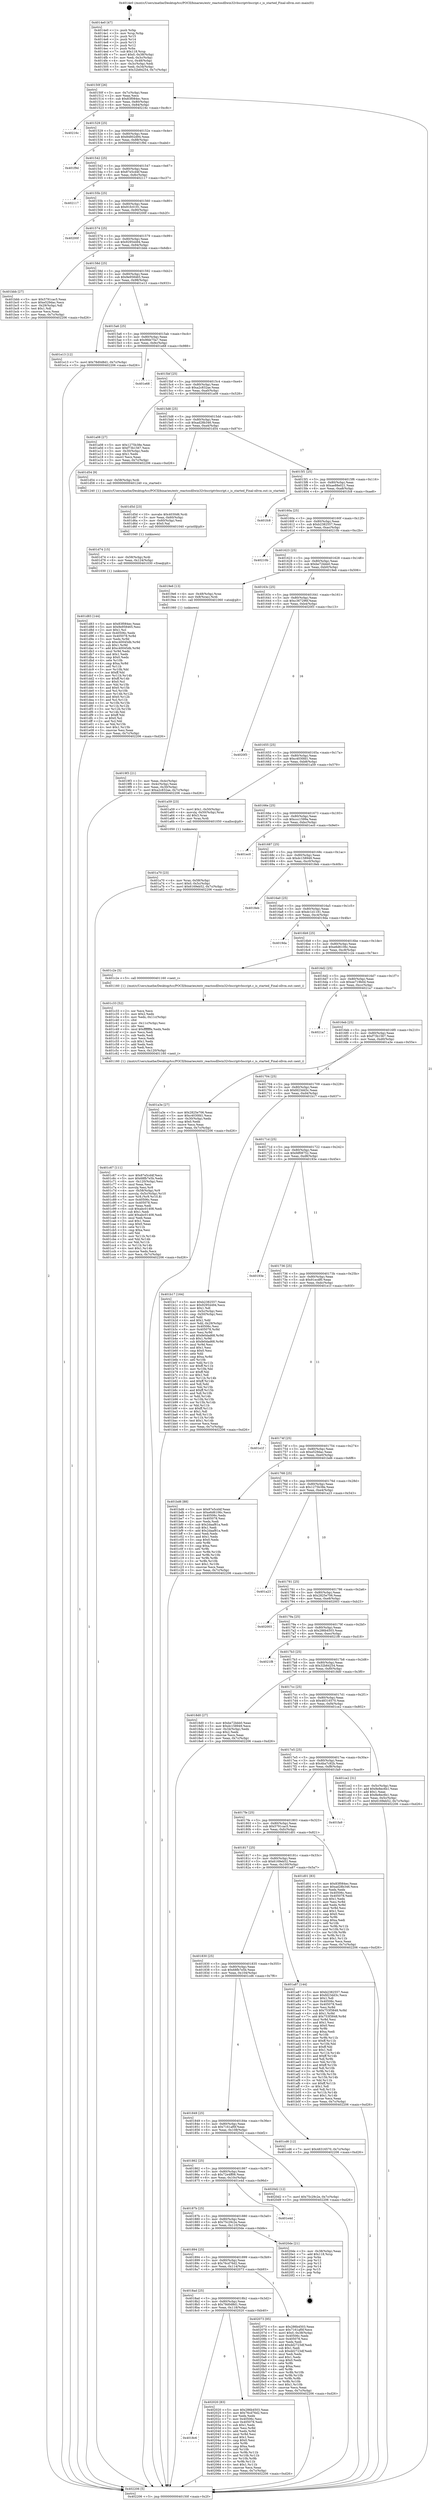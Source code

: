 digraph "0x4014e0" {
  label = "0x4014e0 (/mnt/c/Users/mathe/Desktop/tcc/POCII/binaries/extr_reactosdllwin32vbscriptvbscript.c_is_started_Final-ollvm.out::main(0))"
  labelloc = "t"
  node[shape=record]

  Entry [label="",width=0.3,height=0.3,shape=circle,fillcolor=black,style=filled]
  "0x40150f" [label="{
     0x40150f [26]\l
     | [instrs]\l
     &nbsp;&nbsp;0x40150f \<+3\>: mov -0x7c(%rbp),%eax\l
     &nbsp;&nbsp;0x401512 \<+2\>: mov %eax,%ecx\l
     &nbsp;&nbsp;0x401514 \<+6\>: sub $0x83f084ec,%ecx\l
     &nbsp;&nbsp;0x40151a \<+3\>: mov %eax,-0x80(%rbp)\l
     &nbsp;&nbsp;0x40151d \<+6\>: mov %ecx,-0x84(%rbp)\l
     &nbsp;&nbsp;0x401523 \<+6\>: je 000000000040216c \<main+0xc8c\>\l
  }"]
  "0x40216c" [label="{
     0x40216c\l
  }", style=dashed]
  "0x401529" [label="{
     0x401529 [25]\l
     | [instrs]\l
     &nbsp;&nbsp;0x401529 \<+5\>: jmp 000000000040152e \<main+0x4e\>\l
     &nbsp;&nbsp;0x40152e \<+3\>: mov -0x80(%rbp),%eax\l
     &nbsp;&nbsp;0x401531 \<+5\>: sub $0x84802d94,%eax\l
     &nbsp;&nbsp;0x401536 \<+6\>: mov %eax,-0x88(%rbp)\l
     &nbsp;&nbsp;0x40153c \<+6\>: je 0000000000401f9d \<main+0xabd\>\l
  }"]
  Exit [label="",width=0.3,height=0.3,shape=circle,fillcolor=black,style=filled,peripheries=2]
  "0x401f9d" [label="{
     0x401f9d\l
  }", style=dashed]
  "0x401542" [label="{
     0x401542 [25]\l
     | [instrs]\l
     &nbsp;&nbsp;0x401542 \<+5\>: jmp 0000000000401547 \<main+0x67\>\l
     &nbsp;&nbsp;0x401547 \<+3\>: mov -0x80(%rbp),%eax\l
     &nbsp;&nbsp;0x40154a \<+5\>: sub $0x87e5cd4f,%eax\l
     &nbsp;&nbsp;0x40154f \<+6\>: mov %eax,-0x8c(%rbp)\l
     &nbsp;&nbsp;0x401555 \<+6\>: je 0000000000402117 \<main+0xc37\>\l
  }"]
  "0x4018c6" [label="{
     0x4018c6\l
  }", style=dashed]
  "0x402117" [label="{
     0x402117\l
  }", style=dashed]
  "0x40155b" [label="{
     0x40155b [25]\l
     | [instrs]\l
     &nbsp;&nbsp;0x40155b \<+5\>: jmp 0000000000401560 \<main+0x80\>\l
     &nbsp;&nbsp;0x401560 \<+3\>: mov -0x80(%rbp),%eax\l
     &nbsp;&nbsp;0x401563 \<+5\>: sub $0x91fc0191,%eax\l
     &nbsp;&nbsp;0x401568 \<+6\>: mov %eax,-0x90(%rbp)\l
     &nbsp;&nbsp;0x40156e \<+6\>: je 000000000040200f \<main+0xb2f\>\l
  }"]
  "0x402020" [label="{
     0x402020 [83]\l
     | [instrs]\l
     &nbsp;&nbsp;0x402020 \<+5\>: mov $0x286b4503,%eax\l
     &nbsp;&nbsp;0x402025 \<+5\>: mov $0x76cd76d2,%ecx\l
     &nbsp;&nbsp;0x40202a \<+2\>: xor %edx,%edx\l
     &nbsp;&nbsp;0x40202c \<+7\>: mov 0x40506c,%esi\l
     &nbsp;&nbsp;0x402033 \<+7\>: mov 0x405078,%edi\l
     &nbsp;&nbsp;0x40203a \<+3\>: sub $0x1,%edx\l
     &nbsp;&nbsp;0x40203d \<+3\>: mov %esi,%r8d\l
     &nbsp;&nbsp;0x402040 \<+3\>: add %edx,%r8d\l
     &nbsp;&nbsp;0x402043 \<+4\>: imul %r8d,%esi\l
     &nbsp;&nbsp;0x402047 \<+3\>: and $0x1,%esi\l
     &nbsp;&nbsp;0x40204a \<+3\>: cmp $0x0,%esi\l
     &nbsp;&nbsp;0x40204d \<+4\>: sete %r9b\l
     &nbsp;&nbsp;0x402051 \<+3\>: cmp $0xa,%edi\l
     &nbsp;&nbsp;0x402054 \<+4\>: setl %r10b\l
     &nbsp;&nbsp;0x402058 \<+3\>: mov %r9b,%r11b\l
     &nbsp;&nbsp;0x40205b \<+3\>: and %r10b,%r11b\l
     &nbsp;&nbsp;0x40205e \<+3\>: xor %r10b,%r9b\l
     &nbsp;&nbsp;0x402061 \<+3\>: or %r9b,%r11b\l
     &nbsp;&nbsp;0x402064 \<+4\>: test $0x1,%r11b\l
     &nbsp;&nbsp;0x402068 \<+3\>: cmovne %ecx,%eax\l
     &nbsp;&nbsp;0x40206b \<+3\>: mov %eax,-0x7c(%rbp)\l
     &nbsp;&nbsp;0x40206e \<+5\>: jmp 0000000000402206 \<main+0xd26\>\l
  }"]
  "0x40200f" [label="{
     0x40200f\l
  }", style=dashed]
  "0x401574" [label="{
     0x401574 [25]\l
     | [instrs]\l
     &nbsp;&nbsp;0x401574 \<+5\>: jmp 0000000000401579 \<main+0x99\>\l
     &nbsp;&nbsp;0x401579 \<+3\>: mov -0x80(%rbp),%eax\l
     &nbsp;&nbsp;0x40157c \<+5\>: sub $0x92954494,%eax\l
     &nbsp;&nbsp;0x401581 \<+6\>: mov %eax,-0x94(%rbp)\l
     &nbsp;&nbsp;0x401587 \<+6\>: je 0000000000401bbb \<main+0x6db\>\l
  }"]
  "0x4018ad" [label="{
     0x4018ad [25]\l
     | [instrs]\l
     &nbsp;&nbsp;0x4018ad \<+5\>: jmp 00000000004018b2 \<main+0x3d2\>\l
     &nbsp;&nbsp;0x4018b2 \<+3\>: mov -0x80(%rbp),%eax\l
     &nbsp;&nbsp;0x4018b5 \<+5\>: sub $0x78d0d8d1,%eax\l
     &nbsp;&nbsp;0x4018ba \<+6\>: mov %eax,-0x118(%rbp)\l
     &nbsp;&nbsp;0x4018c0 \<+6\>: je 0000000000402020 \<main+0xb40\>\l
  }"]
  "0x401bbb" [label="{
     0x401bbb [27]\l
     | [instrs]\l
     &nbsp;&nbsp;0x401bbb \<+5\>: mov $0x5791cac5,%eax\l
     &nbsp;&nbsp;0x401bc0 \<+5\>: mov $0xe529dac,%ecx\l
     &nbsp;&nbsp;0x401bc5 \<+3\>: mov -0x29(%rbp),%dl\l
     &nbsp;&nbsp;0x401bc8 \<+3\>: test $0x1,%dl\l
     &nbsp;&nbsp;0x401bcb \<+3\>: cmovne %ecx,%eax\l
     &nbsp;&nbsp;0x401bce \<+3\>: mov %eax,-0x7c(%rbp)\l
     &nbsp;&nbsp;0x401bd1 \<+5\>: jmp 0000000000402206 \<main+0xd26\>\l
  }"]
  "0x40158d" [label="{
     0x40158d [25]\l
     | [instrs]\l
     &nbsp;&nbsp;0x40158d \<+5\>: jmp 0000000000401592 \<main+0xb2\>\l
     &nbsp;&nbsp;0x401592 \<+3\>: mov -0x80(%rbp),%eax\l
     &nbsp;&nbsp;0x401595 \<+5\>: sub $0x9e958465,%eax\l
     &nbsp;&nbsp;0x40159a \<+6\>: mov %eax,-0x98(%rbp)\l
     &nbsp;&nbsp;0x4015a0 \<+6\>: je 0000000000401e13 \<main+0x933\>\l
  }"]
  "0x402073" [label="{
     0x402073 [95]\l
     | [instrs]\l
     &nbsp;&nbsp;0x402073 \<+5\>: mov $0x286b4503,%eax\l
     &nbsp;&nbsp;0x402078 \<+5\>: mov $0x7161af0f,%ecx\l
     &nbsp;&nbsp;0x40207d \<+7\>: movl $0x0,-0x38(%rbp)\l
     &nbsp;&nbsp;0x402084 \<+7\>: mov 0x40506c,%edx\l
     &nbsp;&nbsp;0x40208b \<+7\>: mov 0x405078,%esi\l
     &nbsp;&nbsp;0x402092 \<+2\>: mov %edx,%edi\l
     &nbsp;&nbsp;0x402094 \<+6\>: add $0xdd2723df,%edi\l
     &nbsp;&nbsp;0x40209a \<+3\>: sub $0x1,%edi\l
     &nbsp;&nbsp;0x40209d \<+6\>: sub $0xdd2723df,%edi\l
     &nbsp;&nbsp;0x4020a3 \<+3\>: imul %edi,%edx\l
     &nbsp;&nbsp;0x4020a6 \<+3\>: and $0x1,%edx\l
     &nbsp;&nbsp;0x4020a9 \<+3\>: cmp $0x0,%edx\l
     &nbsp;&nbsp;0x4020ac \<+4\>: sete %r8b\l
     &nbsp;&nbsp;0x4020b0 \<+3\>: cmp $0xa,%esi\l
     &nbsp;&nbsp;0x4020b3 \<+4\>: setl %r9b\l
     &nbsp;&nbsp;0x4020b7 \<+3\>: mov %r8b,%r10b\l
     &nbsp;&nbsp;0x4020ba \<+3\>: and %r9b,%r10b\l
     &nbsp;&nbsp;0x4020bd \<+3\>: xor %r9b,%r8b\l
     &nbsp;&nbsp;0x4020c0 \<+3\>: or %r8b,%r10b\l
     &nbsp;&nbsp;0x4020c3 \<+4\>: test $0x1,%r10b\l
     &nbsp;&nbsp;0x4020c7 \<+3\>: cmovne %ecx,%eax\l
     &nbsp;&nbsp;0x4020ca \<+3\>: mov %eax,-0x7c(%rbp)\l
     &nbsp;&nbsp;0x4020cd \<+5\>: jmp 0000000000402206 \<main+0xd26\>\l
  }"]
  "0x401e13" [label="{
     0x401e13 [12]\l
     | [instrs]\l
     &nbsp;&nbsp;0x401e13 \<+7\>: movl $0x78d0d8d1,-0x7c(%rbp)\l
     &nbsp;&nbsp;0x401e1a \<+5\>: jmp 0000000000402206 \<main+0xd26\>\l
  }"]
  "0x4015a6" [label="{
     0x4015a6 [25]\l
     | [instrs]\l
     &nbsp;&nbsp;0x4015a6 \<+5\>: jmp 00000000004015ab \<main+0xcb\>\l
     &nbsp;&nbsp;0x4015ab \<+3\>: mov -0x80(%rbp),%eax\l
     &nbsp;&nbsp;0x4015ae \<+5\>: sub $0x9fde75a7,%eax\l
     &nbsp;&nbsp;0x4015b3 \<+6\>: mov %eax,-0x9c(%rbp)\l
     &nbsp;&nbsp;0x4015b9 \<+6\>: je 0000000000401e68 \<main+0x988\>\l
  }"]
  "0x401894" [label="{
     0x401894 [25]\l
     | [instrs]\l
     &nbsp;&nbsp;0x401894 \<+5\>: jmp 0000000000401899 \<main+0x3b9\>\l
     &nbsp;&nbsp;0x401899 \<+3\>: mov -0x80(%rbp),%eax\l
     &nbsp;&nbsp;0x40189c \<+5\>: sub $0x76cd76d2,%eax\l
     &nbsp;&nbsp;0x4018a1 \<+6\>: mov %eax,-0x114(%rbp)\l
     &nbsp;&nbsp;0x4018a7 \<+6\>: je 0000000000402073 \<main+0xb93\>\l
  }"]
  "0x401e68" [label="{
     0x401e68\l
  }", style=dashed]
  "0x4015bf" [label="{
     0x4015bf [25]\l
     | [instrs]\l
     &nbsp;&nbsp;0x4015bf \<+5\>: jmp 00000000004015c4 \<main+0xe4\>\l
     &nbsp;&nbsp;0x4015c4 \<+3\>: mov -0x80(%rbp),%eax\l
     &nbsp;&nbsp;0x4015c7 \<+5\>: sub $0xa2c832ae,%eax\l
     &nbsp;&nbsp;0x4015cc \<+6\>: mov %eax,-0xa0(%rbp)\l
     &nbsp;&nbsp;0x4015d2 \<+6\>: je 0000000000401a08 \<main+0x528\>\l
  }"]
  "0x4020de" [label="{
     0x4020de [21]\l
     | [instrs]\l
     &nbsp;&nbsp;0x4020de \<+3\>: mov -0x38(%rbp),%eax\l
     &nbsp;&nbsp;0x4020e1 \<+7\>: add $0x118,%rsp\l
     &nbsp;&nbsp;0x4020e8 \<+1\>: pop %rbx\l
     &nbsp;&nbsp;0x4020e9 \<+2\>: pop %r12\l
     &nbsp;&nbsp;0x4020eb \<+2\>: pop %r13\l
     &nbsp;&nbsp;0x4020ed \<+2\>: pop %r14\l
     &nbsp;&nbsp;0x4020ef \<+2\>: pop %r15\l
     &nbsp;&nbsp;0x4020f1 \<+1\>: pop %rbp\l
     &nbsp;&nbsp;0x4020f2 \<+1\>: ret\l
  }"]
  "0x401a08" [label="{
     0x401a08 [27]\l
     | [instrs]\l
     &nbsp;&nbsp;0x401a08 \<+5\>: mov $0x1275b38e,%eax\l
     &nbsp;&nbsp;0x401a0d \<+5\>: mov $0xf73b1567,%ecx\l
     &nbsp;&nbsp;0x401a12 \<+3\>: mov -0x30(%rbp),%edx\l
     &nbsp;&nbsp;0x401a15 \<+3\>: cmp $0x1,%edx\l
     &nbsp;&nbsp;0x401a18 \<+3\>: cmovl %ecx,%eax\l
     &nbsp;&nbsp;0x401a1b \<+3\>: mov %eax,-0x7c(%rbp)\l
     &nbsp;&nbsp;0x401a1e \<+5\>: jmp 0000000000402206 \<main+0xd26\>\l
  }"]
  "0x4015d8" [label="{
     0x4015d8 [25]\l
     | [instrs]\l
     &nbsp;&nbsp;0x4015d8 \<+5\>: jmp 00000000004015dd \<main+0xfd\>\l
     &nbsp;&nbsp;0x4015dd \<+3\>: mov -0x80(%rbp),%eax\l
     &nbsp;&nbsp;0x4015e0 \<+5\>: sub $0xad28b346,%eax\l
     &nbsp;&nbsp;0x4015e5 \<+6\>: mov %eax,-0xa4(%rbp)\l
     &nbsp;&nbsp;0x4015eb \<+6\>: je 0000000000401d54 \<main+0x874\>\l
  }"]
  "0x40187b" [label="{
     0x40187b [25]\l
     | [instrs]\l
     &nbsp;&nbsp;0x40187b \<+5\>: jmp 0000000000401880 \<main+0x3a0\>\l
     &nbsp;&nbsp;0x401880 \<+3\>: mov -0x80(%rbp),%eax\l
     &nbsp;&nbsp;0x401883 \<+5\>: sub $0x75c29c2e,%eax\l
     &nbsp;&nbsp;0x401888 \<+6\>: mov %eax,-0x110(%rbp)\l
     &nbsp;&nbsp;0x40188e \<+6\>: je 00000000004020de \<main+0xbfe\>\l
  }"]
  "0x401d54" [label="{
     0x401d54 [9]\l
     | [instrs]\l
     &nbsp;&nbsp;0x401d54 \<+4\>: mov -0x58(%rbp),%rdi\l
     &nbsp;&nbsp;0x401d58 \<+5\>: call 0000000000401240 \<is_started\>\l
     | [calls]\l
     &nbsp;&nbsp;0x401240 \{1\} (/mnt/c/Users/mathe/Desktop/tcc/POCII/binaries/extr_reactosdllwin32vbscriptvbscript.c_is_started_Final-ollvm.out::is_started)\l
  }"]
  "0x4015f1" [label="{
     0x4015f1 [25]\l
     | [instrs]\l
     &nbsp;&nbsp;0x4015f1 \<+5\>: jmp 00000000004015f6 \<main+0x116\>\l
     &nbsp;&nbsp;0x4015f6 \<+3\>: mov -0x80(%rbp),%eax\l
     &nbsp;&nbsp;0x4015f9 \<+5\>: sub $0xae88e021,%eax\l
     &nbsp;&nbsp;0x4015fe \<+6\>: mov %eax,-0xa8(%rbp)\l
     &nbsp;&nbsp;0x401604 \<+6\>: je 0000000000401fc8 \<main+0xae8\>\l
  }"]
  "0x401e4d" [label="{
     0x401e4d\l
  }", style=dashed]
  "0x401fc8" [label="{
     0x401fc8\l
  }", style=dashed]
  "0x40160a" [label="{
     0x40160a [25]\l
     | [instrs]\l
     &nbsp;&nbsp;0x40160a \<+5\>: jmp 000000000040160f \<main+0x12f\>\l
     &nbsp;&nbsp;0x40160f \<+3\>: mov -0x80(%rbp),%eax\l
     &nbsp;&nbsp;0x401612 \<+5\>: sub $0xb2382557,%eax\l
     &nbsp;&nbsp;0x401617 \<+6\>: mov %eax,-0xac(%rbp)\l
     &nbsp;&nbsp;0x40161d \<+6\>: je 000000000040210b \<main+0xc2b\>\l
  }"]
  "0x401862" [label="{
     0x401862 [25]\l
     | [instrs]\l
     &nbsp;&nbsp;0x401862 \<+5\>: jmp 0000000000401867 \<main+0x387\>\l
     &nbsp;&nbsp;0x401867 \<+3\>: mov -0x80(%rbp),%eax\l
     &nbsp;&nbsp;0x40186a \<+5\>: sub $0x72e4ff06,%eax\l
     &nbsp;&nbsp;0x40186f \<+6\>: mov %eax,-0x10c(%rbp)\l
     &nbsp;&nbsp;0x401875 \<+6\>: je 0000000000401e4d \<main+0x96d\>\l
  }"]
  "0x40210b" [label="{
     0x40210b\l
  }", style=dashed]
  "0x401623" [label="{
     0x401623 [25]\l
     | [instrs]\l
     &nbsp;&nbsp;0x401623 \<+5\>: jmp 0000000000401628 \<main+0x148\>\l
     &nbsp;&nbsp;0x401628 \<+3\>: mov -0x80(%rbp),%eax\l
     &nbsp;&nbsp;0x40162b \<+5\>: sub $0xbe72bbb0,%eax\l
     &nbsp;&nbsp;0x401630 \<+6\>: mov %eax,-0xb0(%rbp)\l
     &nbsp;&nbsp;0x401636 \<+6\>: je 00000000004019e6 \<main+0x506\>\l
  }"]
  "0x4020d2" [label="{
     0x4020d2 [12]\l
     | [instrs]\l
     &nbsp;&nbsp;0x4020d2 \<+7\>: movl $0x75c29c2e,-0x7c(%rbp)\l
     &nbsp;&nbsp;0x4020d9 \<+5\>: jmp 0000000000402206 \<main+0xd26\>\l
  }"]
  "0x4019e6" [label="{
     0x4019e6 [13]\l
     | [instrs]\l
     &nbsp;&nbsp;0x4019e6 \<+4\>: mov -0x48(%rbp),%rax\l
     &nbsp;&nbsp;0x4019ea \<+4\>: mov 0x8(%rax),%rdi\l
     &nbsp;&nbsp;0x4019ee \<+5\>: call 0000000000401060 \<atoi@plt\>\l
     | [calls]\l
     &nbsp;&nbsp;0x401060 \{1\} (unknown)\l
  }"]
  "0x40163c" [label="{
     0x40163c [25]\l
     | [instrs]\l
     &nbsp;&nbsp;0x40163c \<+5\>: jmp 0000000000401641 \<main+0x161\>\l
     &nbsp;&nbsp;0x401641 \<+3\>: mov -0x80(%rbp),%eax\l
     &nbsp;&nbsp;0x401644 \<+5\>: sub $0xc367296f,%eax\l
     &nbsp;&nbsp;0x401649 \<+6\>: mov %eax,-0xb4(%rbp)\l
     &nbsp;&nbsp;0x40164f \<+6\>: je 00000000004020f3 \<main+0xc13\>\l
  }"]
  "0x401d83" [label="{
     0x401d83 [144]\l
     | [instrs]\l
     &nbsp;&nbsp;0x401d83 \<+5\>: mov $0x83f084ec,%eax\l
     &nbsp;&nbsp;0x401d88 \<+5\>: mov $0x9e958465,%esi\l
     &nbsp;&nbsp;0x401d8d \<+2\>: mov $0x1,%cl\l
     &nbsp;&nbsp;0x401d8f \<+7\>: mov 0x40506c,%edx\l
     &nbsp;&nbsp;0x401d96 \<+8\>: mov 0x405078,%r8d\l
     &nbsp;&nbsp;0x401d9e \<+3\>: mov %edx,%r9d\l
     &nbsp;&nbsp;0x401da1 \<+7\>: sub $0xc40045db,%r9d\l
     &nbsp;&nbsp;0x401da8 \<+4\>: sub $0x1,%r9d\l
     &nbsp;&nbsp;0x401dac \<+7\>: add $0xc40045db,%r9d\l
     &nbsp;&nbsp;0x401db3 \<+4\>: imul %r9d,%edx\l
     &nbsp;&nbsp;0x401db7 \<+3\>: and $0x1,%edx\l
     &nbsp;&nbsp;0x401dba \<+3\>: cmp $0x0,%edx\l
     &nbsp;&nbsp;0x401dbd \<+4\>: sete %r10b\l
     &nbsp;&nbsp;0x401dc1 \<+4\>: cmp $0xa,%r8d\l
     &nbsp;&nbsp;0x401dc5 \<+4\>: setl %r11b\l
     &nbsp;&nbsp;0x401dc9 \<+3\>: mov %r10b,%bl\l
     &nbsp;&nbsp;0x401dcc \<+3\>: xor $0xff,%bl\l
     &nbsp;&nbsp;0x401dcf \<+3\>: mov %r11b,%r14b\l
     &nbsp;&nbsp;0x401dd2 \<+4\>: xor $0xff,%r14b\l
     &nbsp;&nbsp;0x401dd6 \<+3\>: xor $0x0,%cl\l
     &nbsp;&nbsp;0x401dd9 \<+3\>: mov %bl,%r15b\l
     &nbsp;&nbsp;0x401ddc \<+4\>: and $0x0,%r15b\l
     &nbsp;&nbsp;0x401de0 \<+3\>: and %cl,%r10b\l
     &nbsp;&nbsp;0x401de3 \<+3\>: mov %r14b,%r12b\l
     &nbsp;&nbsp;0x401de6 \<+4\>: and $0x0,%r12b\l
     &nbsp;&nbsp;0x401dea \<+3\>: and %cl,%r11b\l
     &nbsp;&nbsp;0x401ded \<+3\>: or %r10b,%r15b\l
     &nbsp;&nbsp;0x401df0 \<+3\>: or %r11b,%r12b\l
     &nbsp;&nbsp;0x401df3 \<+3\>: xor %r12b,%r15b\l
     &nbsp;&nbsp;0x401df6 \<+3\>: or %r14b,%bl\l
     &nbsp;&nbsp;0x401df9 \<+3\>: xor $0xff,%bl\l
     &nbsp;&nbsp;0x401dfc \<+3\>: or $0x0,%cl\l
     &nbsp;&nbsp;0x401dff \<+2\>: and %cl,%bl\l
     &nbsp;&nbsp;0x401e01 \<+3\>: or %bl,%r15b\l
     &nbsp;&nbsp;0x401e04 \<+4\>: test $0x1,%r15b\l
     &nbsp;&nbsp;0x401e08 \<+3\>: cmovne %esi,%eax\l
     &nbsp;&nbsp;0x401e0b \<+3\>: mov %eax,-0x7c(%rbp)\l
     &nbsp;&nbsp;0x401e0e \<+5\>: jmp 0000000000402206 \<main+0xd26\>\l
  }"]
  "0x4020f3" [label="{
     0x4020f3\l
  }", style=dashed]
  "0x401655" [label="{
     0x401655 [25]\l
     | [instrs]\l
     &nbsp;&nbsp;0x401655 \<+5\>: jmp 000000000040165a \<main+0x17a\>\l
     &nbsp;&nbsp;0x40165a \<+3\>: mov -0x80(%rbp),%eax\l
     &nbsp;&nbsp;0x40165d \<+5\>: sub $0xc4030fd1,%eax\l
     &nbsp;&nbsp;0x401662 \<+6\>: mov %eax,-0xb8(%rbp)\l
     &nbsp;&nbsp;0x401668 \<+6\>: je 0000000000401a59 \<main+0x579\>\l
  }"]
  "0x401d74" [label="{
     0x401d74 [15]\l
     | [instrs]\l
     &nbsp;&nbsp;0x401d74 \<+4\>: mov -0x58(%rbp),%rdi\l
     &nbsp;&nbsp;0x401d78 \<+6\>: mov %eax,-0x124(%rbp)\l
     &nbsp;&nbsp;0x401d7e \<+5\>: call 0000000000401030 \<free@plt\>\l
     | [calls]\l
     &nbsp;&nbsp;0x401030 \{1\} (unknown)\l
  }"]
  "0x401a59" [label="{
     0x401a59 [23]\l
     | [instrs]\l
     &nbsp;&nbsp;0x401a59 \<+7\>: movl $0x1,-0x50(%rbp)\l
     &nbsp;&nbsp;0x401a60 \<+4\>: movslq -0x50(%rbp),%rax\l
     &nbsp;&nbsp;0x401a64 \<+4\>: shl $0x3,%rax\l
     &nbsp;&nbsp;0x401a68 \<+3\>: mov %rax,%rdi\l
     &nbsp;&nbsp;0x401a6b \<+5\>: call 0000000000401050 \<malloc@plt\>\l
     | [calls]\l
     &nbsp;&nbsp;0x401050 \{1\} (unknown)\l
  }"]
  "0x40166e" [label="{
     0x40166e [25]\l
     | [instrs]\l
     &nbsp;&nbsp;0x40166e \<+5\>: jmp 0000000000401673 \<main+0x193\>\l
     &nbsp;&nbsp;0x401673 \<+3\>: mov -0x80(%rbp),%eax\l
     &nbsp;&nbsp;0x401676 \<+5\>: sub $0xccc1599a,%eax\l
     &nbsp;&nbsp;0x40167b \<+6\>: mov %eax,-0xbc(%rbp)\l
     &nbsp;&nbsp;0x401681 \<+6\>: je 0000000000401ec0 \<main+0x9e0\>\l
  }"]
  "0x401d5d" [label="{
     0x401d5d [23]\l
     | [instrs]\l
     &nbsp;&nbsp;0x401d5d \<+10\>: movabs $0x4030d6,%rdi\l
     &nbsp;&nbsp;0x401d67 \<+3\>: mov %eax,-0x60(%rbp)\l
     &nbsp;&nbsp;0x401d6a \<+3\>: mov -0x60(%rbp),%esi\l
     &nbsp;&nbsp;0x401d6d \<+2\>: mov $0x0,%al\l
     &nbsp;&nbsp;0x401d6f \<+5\>: call 0000000000401040 \<printf@plt\>\l
     | [calls]\l
     &nbsp;&nbsp;0x401040 \{1\} (unknown)\l
  }"]
  "0x401ec0" [label="{
     0x401ec0\l
  }", style=dashed]
  "0x401687" [label="{
     0x401687 [25]\l
     | [instrs]\l
     &nbsp;&nbsp;0x401687 \<+5\>: jmp 000000000040168c \<main+0x1ac\>\l
     &nbsp;&nbsp;0x40168c \<+3\>: mov -0x80(%rbp),%eax\l
     &nbsp;&nbsp;0x40168f \<+5\>: sub $0xdc158949,%eax\l
     &nbsp;&nbsp;0x401694 \<+6\>: mov %eax,-0xc0(%rbp)\l
     &nbsp;&nbsp;0x40169a \<+6\>: je 00000000004018eb \<main+0x40b\>\l
  }"]
  "0x401849" [label="{
     0x401849 [25]\l
     | [instrs]\l
     &nbsp;&nbsp;0x401849 \<+5\>: jmp 000000000040184e \<main+0x36e\>\l
     &nbsp;&nbsp;0x40184e \<+3\>: mov -0x80(%rbp),%eax\l
     &nbsp;&nbsp;0x401851 \<+5\>: sub $0x7161af0f,%eax\l
     &nbsp;&nbsp;0x401856 \<+6\>: mov %eax,-0x108(%rbp)\l
     &nbsp;&nbsp;0x40185c \<+6\>: je 00000000004020d2 \<main+0xbf2\>\l
  }"]
  "0x4018eb" [label="{
     0x4018eb\l
  }", style=dashed]
  "0x4016a0" [label="{
     0x4016a0 [25]\l
     | [instrs]\l
     &nbsp;&nbsp;0x4016a0 \<+5\>: jmp 00000000004016a5 \<main+0x1c5\>\l
     &nbsp;&nbsp;0x4016a5 \<+3\>: mov -0x80(%rbp),%eax\l
     &nbsp;&nbsp;0x4016a8 \<+5\>: sub $0xdc1d1181,%eax\l
     &nbsp;&nbsp;0x4016ad \<+6\>: mov %eax,-0xc4(%rbp)\l
     &nbsp;&nbsp;0x4016b3 \<+6\>: je 00000000004019da \<main+0x4fa\>\l
  }"]
  "0x401cd6" [label="{
     0x401cd6 [12]\l
     | [instrs]\l
     &nbsp;&nbsp;0x401cd6 \<+7\>: movl $0x48316570,-0x7c(%rbp)\l
     &nbsp;&nbsp;0x401cdd \<+5\>: jmp 0000000000402206 \<main+0xd26\>\l
  }"]
  "0x4019da" [label="{
     0x4019da\l
  }", style=dashed]
  "0x4016b9" [label="{
     0x4016b9 [25]\l
     | [instrs]\l
     &nbsp;&nbsp;0x4016b9 \<+5\>: jmp 00000000004016be \<main+0x1de\>\l
     &nbsp;&nbsp;0x4016be \<+3\>: mov -0x80(%rbp),%eax\l
     &nbsp;&nbsp;0x4016c1 \<+5\>: sub $0xe6d6106c,%eax\l
     &nbsp;&nbsp;0x4016c6 \<+6\>: mov %eax,-0xc8(%rbp)\l
     &nbsp;&nbsp;0x4016cc \<+6\>: je 0000000000401c2e \<main+0x74e\>\l
  }"]
  "0x401c67" [label="{
     0x401c67 [111]\l
     | [instrs]\l
     &nbsp;&nbsp;0x401c67 \<+5\>: mov $0x87e5cd4f,%ecx\l
     &nbsp;&nbsp;0x401c6c \<+5\>: mov $0x68fb7e5b,%edx\l
     &nbsp;&nbsp;0x401c71 \<+6\>: mov -0x120(%rbp),%esi\l
     &nbsp;&nbsp;0x401c77 \<+3\>: imul %eax,%esi\l
     &nbsp;&nbsp;0x401c7a \<+3\>: movslq %esi,%r8\l
     &nbsp;&nbsp;0x401c7d \<+4\>: mov -0x58(%rbp),%r9\l
     &nbsp;&nbsp;0x401c81 \<+4\>: movslq -0x5c(%rbp),%r10\l
     &nbsp;&nbsp;0x401c85 \<+4\>: mov %r8,(%r9,%r10,8)\l
     &nbsp;&nbsp;0x401c89 \<+7\>: mov 0x40506c,%eax\l
     &nbsp;&nbsp;0x401c90 \<+7\>: mov 0x405078,%esi\l
     &nbsp;&nbsp;0x401c97 \<+2\>: mov %eax,%edi\l
     &nbsp;&nbsp;0x401c99 \<+6\>: sub $0xabc01408,%edi\l
     &nbsp;&nbsp;0x401c9f \<+3\>: sub $0x1,%edi\l
     &nbsp;&nbsp;0x401ca2 \<+6\>: add $0xabc01408,%edi\l
     &nbsp;&nbsp;0x401ca8 \<+3\>: imul %edi,%eax\l
     &nbsp;&nbsp;0x401cab \<+3\>: and $0x1,%eax\l
     &nbsp;&nbsp;0x401cae \<+3\>: cmp $0x0,%eax\l
     &nbsp;&nbsp;0x401cb1 \<+4\>: sete %r11b\l
     &nbsp;&nbsp;0x401cb5 \<+3\>: cmp $0xa,%esi\l
     &nbsp;&nbsp;0x401cb8 \<+3\>: setl %bl\l
     &nbsp;&nbsp;0x401cbb \<+3\>: mov %r11b,%r14b\l
     &nbsp;&nbsp;0x401cbe \<+3\>: and %bl,%r14b\l
     &nbsp;&nbsp;0x401cc1 \<+3\>: xor %bl,%r11b\l
     &nbsp;&nbsp;0x401cc4 \<+3\>: or %r11b,%r14b\l
     &nbsp;&nbsp;0x401cc7 \<+4\>: test $0x1,%r14b\l
     &nbsp;&nbsp;0x401ccb \<+3\>: cmovne %edx,%ecx\l
     &nbsp;&nbsp;0x401cce \<+3\>: mov %ecx,-0x7c(%rbp)\l
     &nbsp;&nbsp;0x401cd1 \<+5\>: jmp 0000000000402206 \<main+0xd26\>\l
  }"]
  "0x401c2e" [label="{
     0x401c2e [5]\l
     | [instrs]\l
     &nbsp;&nbsp;0x401c2e \<+5\>: call 0000000000401160 \<next_i\>\l
     | [calls]\l
     &nbsp;&nbsp;0x401160 \{1\} (/mnt/c/Users/mathe/Desktop/tcc/POCII/binaries/extr_reactosdllwin32vbscriptvbscript.c_is_started_Final-ollvm.out::next_i)\l
  }"]
  "0x4016d2" [label="{
     0x4016d2 [25]\l
     | [instrs]\l
     &nbsp;&nbsp;0x4016d2 \<+5\>: jmp 00000000004016d7 \<main+0x1f7\>\l
     &nbsp;&nbsp;0x4016d7 \<+3\>: mov -0x80(%rbp),%eax\l
     &nbsp;&nbsp;0x4016da \<+5\>: sub $0xee719b0d,%eax\l
     &nbsp;&nbsp;0x4016df \<+6\>: mov %eax,-0xcc(%rbp)\l
     &nbsp;&nbsp;0x4016e5 \<+6\>: je 00000000004021a7 \<main+0xcc7\>\l
  }"]
  "0x401c33" [label="{
     0x401c33 [52]\l
     | [instrs]\l
     &nbsp;&nbsp;0x401c33 \<+2\>: xor %ecx,%ecx\l
     &nbsp;&nbsp;0x401c35 \<+5\>: mov $0x2,%edx\l
     &nbsp;&nbsp;0x401c3a \<+6\>: mov %edx,-0x11c(%rbp)\l
     &nbsp;&nbsp;0x401c40 \<+1\>: cltd\l
     &nbsp;&nbsp;0x401c41 \<+6\>: mov -0x11c(%rbp),%esi\l
     &nbsp;&nbsp;0x401c47 \<+2\>: idiv %esi\l
     &nbsp;&nbsp;0x401c49 \<+6\>: imul $0xfffffffe,%edx,%edx\l
     &nbsp;&nbsp;0x401c4f \<+2\>: mov %ecx,%edi\l
     &nbsp;&nbsp;0x401c51 \<+2\>: sub %edx,%edi\l
     &nbsp;&nbsp;0x401c53 \<+2\>: mov %ecx,%edx\l
     &nbsp;&nbsp;0x401c55 \<+3\>: sub $0x1,%edx\l
     &nbsp;&nbsp;0x401c58 \<+2\>: add %edx,%edi\l
     &nbsp;&nbsp;0x401c5a \<+2\>: sub %edi,%ecx\l
     &nbsp;&nbsp;0x401c5c \<+6\>: mov %ecx,-0x120(%rbp)\l
     &nbsp;&nbsp;0x401c62 \<+5\>: call 0000000000401160 \<next_i\>\l
     | [calls]\l
     &nbsp;&nbsp;0x401160 \{1\} (/mnt/c/Users/mathe/Desktop/tcc/POCII/binaries/extr_reactosdllwin32vbscriptvbscript.c_is_started_Final-ollvm.out::next_i)\l
  }"]
  "0x4021a7" [label="{
     0x4021a7\l
  }", style=dashed]
  "0x4016eb" [label="{
     0x4016eb [25]\l
     | [instrs]\l
     &nbsp;&nbsp;0x4016eb \<+5\>: jmp 00000000004016f0 \<main+0x210\>\l
     &nbsp;&nbsp;0x4016f0 \<+3\>: mov -0x80(%rbp),%eax\l
     &nbsp;&nbsp;0x4016f3 \<+5\>: sub $0xf73b1567,%eax\l
     &nbsp;&nbsp;0x4016f8 \<+6\>: mov %eax,-0xd0(%rbp)\l
     &nbsp;&nbsp;0x4016fe \<+6\>: je 0000000000401a3e \<main+0x55e\>\l
  }"]
  "0x401830" [label="{
     0x401830 [25]\l
     | [instrs]\l
     &nbsp;&nbsp;0x401830 \<+5\>: jmp 0000000000401835 \<main+0x355\>\l
     &nbsp;&nbsp;0x401835 \<+3\>: mov -0x80(%rbp),%eax\l
     &nbsp;&nbsp;0x401838 \<+5\>: sub $0x68fb7e5b,%eax\l
     &nbsp;&nbsp;0x40183d \<+6\>: mov %eax,-0x104(%rbp)\l
     &nbsp;&nbsp;0x401843 \<+6\>: je 0000000000401cd6 \<main+0x7f6\>\l
  }"]
  "0x401a3e" [label="{
     0x401a3e [27]\l
     | [instrs]\l
     &nbsp;&nbsp;0x401a3e \<+5\>: mov $0x2825e706,%eax\l
     &nbsp;&nbsp;0x401a43 \<+5\>: mov $0xc4030fd1,%ecx\l
     &nbsp;&nbsp;0x401a48 \<+3\>: mov -0x30(%rbp),%edx\l
     &nbsp;&nbsp;0x401a4b \<+3\>: cmp $0x0,%edx\l
     &nbsp;&nbsp;0x401a4e \<+3\>: cmove %ecx,%eax\l
     &nbsp;&nbsp;0x401a51 \<+3\>: mov %eax,-0x7c(%rbp)\l
     &nbsp;&nbsp;0x401a54 \<+5\>: jmp 0000000000402206 \<main+0xd26\>\l
  }"]
  "0x401704" [label="{
     0x401704 [25]\l
     | [instrs]\l
     &nbsp;&nbsp;0x401704 \<+5\>: jmp 0000000000401709 \<main+0x229\>\l
     &nbsp;&nbsp;0x401709 \<+3\>: mov -0x80(%rbp),%eax\l
     &nbsp;&nbsp;0x40170c \<+5\>: sub $0xfd23dd3c,%eax\l
     &nbsp;&nbsp;0x401711 \<+6\>: mov %eax,-0xd4(%rbp)\l
     &nbsp;&nbsp;0x401717 \<+6\>: je 0000000000401b17 \<main+0x637\>\l
  }"]
  "0x401a87" [label="{
     0x401a87 [144]\l
     | [instrs]\l
     &nbsp;&nbsp;0x401a87 \<+5\>: mov $0xb2382557,%eax\l
     &nbsp;&nbsp;0x401a8c \<+5\>: mov $0xfd23dd3c,%ecx\l
     &nbsp;&nbsp;0x401a91 \<+2\>: mov $0x1,%dl\l
     &nbsp;&nbsp;0x401a93 \<+7\>: mov 0x40506c,%esi\l
     &nbsp;&nbsp;0x401a9a \<+7\>: mov 0x405078,%edi\l
     &nbsp;&nbsp;0x401aa1 \<+3\>: mov %esi,%r8d\l
     &nbsp;&nbsp;0x401aa4 \<+7\>: sub $0x753f3848,%r8d\l
     &nbsp;&nbsp;0x401aab \<+4\>: sub $0x1,%r8d\l
     &nbsp;&nbsp;0x401aaf \<+7\>: add $0x753f3848,%r8d\l
     &nbsp;&nbsp;0x401ab6 \<+4\>: imul %r8d,%esi\l
     &nbsp;&nbsp;0x401aba \<+3\>: and $0x1,%esi\l
     &nbsp;&nbsp;0x401abd \<+3\>: cmp $0x0,%esi\l
     &nbsp;&nbsp;0x401ac0 \<+4\>: sete %r9b\l
     &nbsp;&nbsp;0x401ac4 \<+3\>: cmp $0xa,%edi\l
     &nbsp;&nbsp;0x401ac7 \<+4\>: setl %r10b\l
     &nbsp;&nbsp;0x401acb \<+3\>: mov %r9b,%r11b\l
     &nbsp;&nbsp;0x401ace \<+4\>: xor $0xff,%r11b\l
     &nbsp;&nbsp;0x401ad2 \<+3\>: mov %r10b,%bl\l
     &nbsp;&nbsp;0x401ad5 \<+3\>: xor $0xff,%bl\l
     &nbsp;&nbsp;0x401ad8 \<+3\>: xor $0x1,%dl\l
     &nbsp;&nbsp;0x401adb \<+3\>: mov %r11b,%r14b\l
     &nbsp;&nbsp;0x401ade \<+4\>: and $0xff,%r14b\l
     &nbsp;&nbsp;0x401ae2 \<+3\>: and %dl,%r9b\l
     &nbsp;&nbsp;0x401ae5 \<+3\>: mov %bl,%r15b\l
     &nbsp;&nbsp;0x401ae8 \<+4\>: and $0xff,%r15b\l
     &nbsp;&nbsp;0x401aec \<+3\>: and %dl,%r10b\l
     &nbsp;&nbsp;0x401aef \<+3\>: or %r9b,%r14b\l
     &nbsp;&nbsp;0x401af2 \<+3\>: or %r10b,%r15b\l
     &nbsp;&nbsp;0x401af5 \<+3\>: xor %r15b,%r14b\l
     &nbsp;&nbsp;0x401af8 \<+3\>: or %bl,%r11b\l
     &nbsp;&nbsp;0x401afb \<+4\>: xor $0xff,%r11b\l
     &nbsp;&nbsp;0x401aff \<+3\>: or $0x1,%dl\l
     &nbsp;&nbsp;0x401b02 \<+3\>: and %dl,%r11b\l
     &nbsp;&nbsp;0x401b05 \<+3\>: or %r11b,%r14b\l
     &nbsp;&nbsp;0x401b08 \<+4\>: test $0x1,%r14b\l
     &nbsp;&nbsp;0x401b0c \<+3\>: cmovne %ecx,%eax\l
     &nbsp;&nbsp;0x401b0f \<+3\>: mov %eax,-0x7c(%rbp)\l
     &nbsp;&nbsp;0x401b12 \<+5\>: jmp 0000000000402206 \<main+0xd26\>\l
  }"]
  "0x401b17" [label="{
     0x401b17 [164]\l
     | [instrs]\l
     &nbsp;&nbsp;0x401b17 \<+5\>: mov $0xb2382557,%eax\l
     &nbsp;&nbsp;0x401b1c \<+5\>: mov $0x92954494,%ecx\l
     &nbsp;&nbsp;0x401b21 \<+2\>: mov $0x1,%dl\l
     &nbsp;&nbsp;0x401b23 \<+3\>: mov -0x5c(%rbp),%esi\l
     &nbsp;&nbsp;0x401b26 \<+3\>: cmp -0x50(%rbp),%esi\l
     &nbsp;&nbsp;0x401b29 \<+4\>: setl %dil\l
     &nbsp;&nbsp;0x401b2d \<+4\>: and $0x1,%dil\l
     &nbsp;&nbsp;0x401b31 \<+4\>: mov %dil,-0x29(%rbp)\l
     &nbsp;&nbsp;0x401b35 \<+7\>: mov 0x40506c,%esi\l
     &nbsp;&nbsp;0x401b3c \<+8\>: mov 0x405078,%r8d\l
     &nbsp;&nbsp;0x401b44 \<+3\>: mov %esi,%r9d\l
     &nbsp;&nbsp;0x401b47 \<+7\>: add $0xfe0dad68,%r9d\l
     &nbsp;&nbsp;0x401b4e \<+4\>: sub $0x1,%r9d\l
     &nbsp;&nbsp;0x401b52 \<+7\>: sub $0xfe0dad68,%r9d\l
     &nbsp;&nbsp;0x401b59 \<+4\>: imul %r9d,%esi\l
     &nbsp;&nbsp;0x401b5d \<+3\>: and $0x1,%esi\l
     &nbsp;&nbsp;0x401b60 \<+3\>: cmp $0x0,%esi\l
     &nbsp;&nbsp;0x401b63 \<+4\>: sete %dil\l
     &nbsp;&nbsp;0x401b67 \<+4\>: cmp $0xa,%r8d\l
     &nbsp;&nbsp;0x401b6b \<+4\>: setl %r10b\l
     &nbsp;&nbsp;0x401b6f \<+3\>: mov %dil,%r11b\l
     &nbsp;&nbsp;0x401b72 \<+4\>: xor $0xff,%r11b\l
     &nbsp;&nbsp;0x401b76 \<+3\>: mov %r10b,%bl\l
     &nbsp;&nbsp;0x401b79 \<+3\>: xor $0xff,%bl\l
     &nbsp;&nbsp;0x401b7c \<+3\>: xor $0x1,%dl\l
     &nbsp;&nbsp;0x401b7f \<+3\>: mov %r11b,%r14b\l
     &nbsp;&nbsp;0x401b82 \<+4\>: and $0xff,%r14b\l
     &nbsp;&nbsp;0x401b86 \<+3\>: and %dl,%dil\l
     &nbsp;&nbsp;0x401b89 \<+3\>: mov %bl,%r15b\l
     &nbsp;&nbsp;0x401b8c \<+4\>: and $0xff,%r15b\l
     &nbsp;&nbsp;0x401b90 \<+3\>: and %dl,%r10b\l
     &nbsp;&nbsp;0x401b93 \<+3\>: or %dil,%r14b\l
     &nbsp;&nbsp;0x401b96 \<+3\>: or %r10b,%r15b\l
     &nbsp;&nbsp;0x401b99 \<+3\>: xor %r15b,%r14b\l
     &nbsp;&nbsp;0x401b9c \<+3\>: or %bl,%r11b\l
     &nbsp;&nbsp;0x401b9f \<+4\>: xor $0xff,%r11b\l
     &nbsp;&nbsp;0x401ba3 \<+3\>: or $0x1,%dl\l
     &nbsp;&nbsp;0x401ba6 \<+3\>: and %dl,%r11b\l
     &nbsp;&nbsp;0x401ba9 \<+3\>: or %r11b,%r14b\l
     &nbsp;&nbsp;0x401bac \<+4\>: test $0x1,%r14b\l
     &nbsp;&nbsp;0x401bb0 \<+3\>: cmovne %ecx,%eax\l
     &nbsp;&nbsp;0x401bb3 \<+3\>: mov %eax,-0x7c(%rbp)\l
     &nbsp;&nbsp;0x401bb6 \<+5\>: jmp 0000000000402206 \<main+0xd26\>\l
  }"]
  "0x40171d" [label="{
     0x40171d [25]\l
     | [instrs]\l
     &nbsp;&nbsp;0x40171d \<+5\>: jmp 0000000000401722 \<main+0x242\>\l
     &nbsp;&nbsp;0x401722 \<+3\>: mov -0x80(%rbp),%eax\l
     &nbsp;&nbsp;0x401725 \<+5\>: sub $0xfdf08752,%eax\l
     &nbsp;&nbsp;0x40172a \<+6\>: mov %eax,-0xd8(%rbp)\l
     &nbsp;&nbsp;0x401730 \<+6\>: je 000000000040193e \<main+0x45e\>\l
  }"]
  "0x401817" [label="{
     0x401817 [25]\l
     | [instrs]\l
     &nbsp;&nbsp;0x401817 \<+5\>: jmp 000000000040181c \<main+0x33c\>\l
     &nbsp;&nbsp;0x40181c \<+3\>: mov -0x80(%rbp),%eax\l
     &nbsp;&nbsp;0x40181f \<+5\>: sub $0x6169eb52,%eax\l
     &nbsp;&nbsp;0x401824 \<+6\>: mov %eax,-0x100(%rbp)\l
     &nbsp;&nbsp;0x40182a \<+6\>: je 0000000000401a87 \<main+0x5a7\>\l
  }"]
  "0x40193e" [label="{
     0x40193e\l
  }", style=dashed]
  "0x401736" [label="{
     0x401736 [25]\l
     | [instrs]\l
     &nbsp;&nbsp;0x401736 \<+5\>: jmp 000000000040173b \<main+0x25b\>\l
     &nbsp;&nbsp;0x40173b \<+3\>: mov -0x80(%rbp),%eax\l
     &nbsp;&nbsp;0x40173e \<+5\>: sub $0x91ecdf0,%eax\l
     &nbsp;&nbsp;0x401743 \<+6\>: mov %eax,-0xdc(%rbp)\l
     &nbsp;&nbsp;0x401749 \<+6\>: je 0000000000401e1f \<main+0x93f\>\l
  }"]
  "0x401d01" [label="{
     0x401d01 [83]\l
     | [instrs]\l
     &nbsp;&nbsp;0x401d01 \<+5\>: mov $0x83f084ec,%eax\l
     &nbsp;&nbsp;0x401d06 \<+5\>: mov $0xad28b346,%ecx\l
     &nbsp;&nbsp;0x401d0b \<+2\>: xor %edx,%edx\l
     &nbsp;&nbsp;0x401d0d \<+7\>: mov 0x40506c,%esi\l
     &nbsp;&nbsp;0x401d14 \<+7\>: mov 0x405078,%edi\l
     &nbsp;&nbsp;0x401d1b \<+3\>: sub $0x1,%edx\l
     &nbsp;&nbsp;0x401d1e \<+3\>: mov %esi,%r8d\l
     &nbsp;&nbsp;0x401d21 \<+3\>: add %edx,%r8d\l
     &nbsp;&nbsp;0x401d24 \<+4\>: imul %r8d,%esi\l
     &nbsp;&nbsp;0x401d28 \<+3\>: and $0x1,%esi\l
     &nbsp;&nbsp;0x401d2b \<+3\>: cmp $0x0,%esi\l
     &nbsp;&nbsp;0x401d2e \<+4\>: sete %r9b\l
     &nbsp;&nbsp;0x401d32 \<+3\>: cmp $0xa,%edi\l
     &nbsp;&nbsp;0x401d35 \<+4\>: setl %r10b\l
     &nbsp;&nbsp;0x401d39 \<+3\>: mov %r9b,%r11b\l
     &nbsp;&nbsp;0x401d3c \<+3\>: and %r10b,%r11b\l
     &nbsp;&nbsp;0x401d3f \<+3\>: xor %r10b,%r9b\l
     &nbsp;&nbsp;0x401d42 \<+3\>: or %r9b,%r11b\l
     &nbsp;&nbsp;0x401d45 \<+4\>: test $0x1,%r11b\l
     &nbsp;&nbsp;0x401d49 \<+3\>: cmovne %ecx,%eax\l
     &nbsp;&nbsp;0x401d4c \<+3\>: mov %eax,-0x7c(%rbp)\l
     &nbsp;&nbsp;0x401d4f \<+5\>: jmp 0000000000402206 \<main+0xd26\>\l
  }"]
  "0x401e1f" [label="{
     0x401e1f\l
  }", style=dashed]
  "0x40174f" [label="{
     0x40174f [25]\l
     | [instrs]\l
     &nbsp;&nbsp;0x40174f \<+5\>: jmp 0000000000401754 \<main+0x274\>\l
     &nbsp;&nbsp;0x401754 \<+3\>: mov -0x80(%rbp),%eax\l
     &nbsp;&nbsp;0x401757 \<+5\>: sub $0xe529dac,%eax\l
     &nbsp;&nbsp;0x40175c \<+6\>: mov %eax,-0xe0(%rbp)\l
     &nbsp;&nbsp;0x401762 \<+6\>: je 0000000000401bd6 \<main+0x6f6\>\l
  }"]
  "0x4017fe" [label="{
     0x4017fe [25]\l
     | [instrs]\l
     &nbsp;&nbsp;0x4017fe \<+5\>: jmp 0000000000401803 \<main+0x323\>\l
     &nbsp;&nbsp;0x401803 \<+3\>: mov -0x80(%rbp),%eax\l
     &nbsp;&nbsp;0x401806 \<+5\>: sub $0x5791cac5,%eax\l
     &nbsp;&nbsp;0x40180b \<+6\>: mov %eax,-0xfc(%rbp)\l
     &nbsp;&nbsp;0x401811 \<+6\>: je 0000000000401d01 \<main+0x821\>\l
  }"]
  "0x401bd6" [label="{
     0x401bd6 [88]\l
     | [instrs]\l
     &nbsp;&nbsp;0x401bd6 \<+5\>: mov $0x87e5cd4f,%eax\l
     &nbsp;&nbsp;0x401bdb \<+5\>: mov $0xe6d6106c,%ecx\l
     &nbsp;&nbsp;0x401be0 \<+7\>: mov 0x40506c,%edx\l
     &nbsp;&nbsp;0x401be7 \<+7\>: mov 0x405078,%esi\l
     &nbsp;&nbsp;0x401bee \<+2\>: mov %edx,%edi\l
     &nbsp;&nbsp;0x401bf0 \<+6\>: sub $0x2daaf81a,%edi\l
     &nbsp;&nbsp;0x401bf6 \<+3\>: sub $0x1,%edi\l
     &nbsp;&nbsp;0x401bf9 \<+6\>: add $0x2daaf81a,%edi\l
     &nbsp;&nbsp;0x401bff \<+3\>: imul %edi,%edx\l
     &nbsp;&nbsp;0x401c02 \<+3\>: and $0x1,%edx\l
     &nbsp;&nbsp;0x401c05 \<+3\>: cmp $0x0,%edx\l
     &nbsp;&nbsp;0x401c08 \<+4\>: sete %r8b\l
     &nbsp;&nbsp;0x401c0c \<+3\>: cmp $0xa,%esi\l
     &nbsp;&nbsp;0x401c0f \<+4\>: setl %r9b\l
     &nbsp;&nbsp;0x401c13 \<+3\>: mov %r8b,%r10b\l
     &nbsp;&nbsp;0x401c16 \<+3\>: and %r9b,%r10b\l
     &nbsp;&nbsp;0x401c19 \<+3\>: xor %r9b,%r8b\l
     &nbsp;&nbsp;0x401c1c \<+3\>: or %r8b,%r10b\l
     &nbsp;&nbsp;0x401c1f \<+4\>: test $0x1,%r10b\l
     &nbsp;&nbsp;0x401c23 \<+3\>: cmovne %ecx,%eax\l
     &nbsp;&nbsp;0x401c26 \<+3\>: mov %eax,-0x7c(%rbp)\l
     &nbsp;&nbsp;0x401c29 \<+5\>: jmp 0000000000402206 \<main+0xd26\>\l
  }"]
  "0x401768" [label="{
     0x401768 [25]\l
     | [instrs]\l
     &nbsp;&nbsp;0x401768 \<+5\>: jmp 000000000040176d \<main+0x28d\>\l
     &nbsp;&nbsp;0x40176d \<+3\>: mov -0x80(%rbp),%eax\l
     &nbsp;&nbsp;0x401770 \<+5\>: sub $0x1275b38e,%eax\l
     &nbsp;&nbsp;0x401775 \<+6\>: mov %eax,-0xe4(%rbp)\l
     &nbsp;&nbsp;0x40177b \<+6\>: je 0000000000401a23 \<main+0x543\>\l
  }"]
  "0x401fa9" [label="{
     0x401fa9\l
  }", style=dashed]
  "0x401a23" [label="{
     0x401a23\l
  }", style=dashed]
  "0x401781" [label="{
     0x401781 [25]\l
     | [instrs]\l
     &nbsp;&nbsp;0x401781 \<+5\>: jmp 0000000000401786 \<main+0x2a6\>\l
     &nbsp;&nbsp;0x401786 \<+3\>: mov -0x80(%rbp),%eax\l
     &nbsp;&nbsp;0x401789 \<+5\>: sub $0x2825e706,%eax\l
     &nbsp;&nbsp;0x40178e \<+6\>: mov %eax,-0xe8(%rbp)\l
     &nbsp;&nbsp;0x401794 \<+6\>: je 0000000000402003 \<main+0xb23\>\l
  }"]
  "0x4017e5" [label="{
     0x4017e5 [25]\l
     | [instrs]\l
     &nbsp;&nbsp;0x4017e5 \<+5\>: jmp 00000000004017ea \<main+0x30a\>\l
     &nbsp;&nbsp;0x4017ea \<+3\>: mov -0x80(%rbp),%eax\l
     &nbsp;&nbsp;0x4017ed \<+5\>: sub $0x4ba7c92b,%eax\l
     &nbsp;&nbsp;0x4017f2 \<+6\>: mov %eax,-0xf8(%rbp)\l
     &nbsp;&nbsp;0x4017f8 \<+6\>: je 0000000000401fa9 \<main+0xac9\>\l
  }"]
  "0x402003" [label="{
     0x402003\l
  }", style=dashed]
  "0x40179a" [label="{
     0x40179a [25]\l
     | [instrs]\l
     &nbsp;&nbsp;0x40179a \<+5\>: jmp 000000000040179f \<main+0x2bf\>\l
     &nbsp;&nbsp;0x40179f \<+3\>: mov -0x80(%rbp),%eax\l
     &nbsp;&nbsp;0x4017a2 \<+5\>: sub $0x286b4503,%eax\l
     &nbsp;&nbsp;0x4017a7 \<+6\>: mov %eax,-0xec(%rbp)\l
     &nbsp;&nbsp;0x4017ad \<+6\>: je 00000000004021f8 \<main+0xd18\>\l
  }"]
  "0x401ce2" [label="{
     0x401ce2 [31]\l
     | [instrs]\l
     &nbsp;&nbsp;0x401ce2 \<+3\>: mov -0x5c(%rbp),%eax\l
     &nbsp;&nbsp;0x401ce5 \<+5\>: add $0x8e8ec6b1,%eax\l
     &nbsp;&nbsp;0x401cea \<+3\>: add $0x1,%eax\l
     &nbsp;&nbsp;0x401ced \<+5\>: sub $0x8e8ec6b1,%eax\l
     &nbsp;&nbsp;0x401cf2 \<+3\>: mov %eax,-0x5c(%rbp)\l
     &nbsp;&nbsp;0x401cf5 \<+7\>: movl $0x6169eb52,-0x7c(%rbp)\l
     &nbsp;&nbsp;0x401cfc \<+5\>: jmp 0000000000402206 \<main+0xd26\>\l
  }"]
  "0x4021f8" [label="{
     0x4021f8\l
  }", style=dashed]
  "0x4017b3" [label="{
     0x4017b3 [25]\l
     | [instrs]\l
     &nbsp;&nbsp;0x4017b3 \<+5\>: jmp 00000000004017b8 \<main+0x2d8\>\l
     &nbsp;&nbsp;0x4017b8 \<+3\>: mov -0x80(%rbp),%eax\l
     &nbsp;&nbsp;0x4017bb \<+5\>: sub $0x32b84254,%eax\l
     &nbsp;&nbsp;0x4017c0 \<+6\>: mov %eax,-0xf0(%rbp)\l
     &nbsp;&nbsp;0x4017c6 \<+6\>: je 00000000004018d0 \<main+0x3f0\>\l
  }"]
  "0x401a70" [label="{
     0x401a70 [23]\l
     | [instrs]\l
     &nbsp;&nbsp;0x401a70 \<+4\>: mov %rax,-0x58(%rbp)\l
     &nbsp;&nbsp;0x401a74 \<+7\>: movl $0x0,-0x5c(%rbp)\l
     &nbsp;&nbsp;0x401a7b \<+7\>: movl $0x6169eb52,-0x7c(%rbp)\l
     &nbsp;&nbsp;0x401a82 \<+5\>: jmp 0000000000402206 \<main+0xd26\>\l
  }"]
  "0x4018d0" [label="{
     0x4018d0 [27]\l
     | [instrs]\l
     &nbsp;&nbsp;0x4018d0 \<+5\>: mov $0xbe72bbb0,%eax\l
     &nbsp;&nbsp;0x4018d5 \<+5\>: mov $0xdc158949,%ecx\l
     &nbsp;&nbsp;0x4018da \<+3\>: mov -0x34(%rbp),%edx\l
     &nbsp;&nbsp;0x4018dd \<+3\>: cmp $0x2,%edx\l
     &nbsp;&nbsp;0x4018e0 \<+3\>: cmovne %ecx,%eax\l
     &nbsp;&nbsp;0x4018e3 \<+3\>: mov %eax,-0x7c(%rbp)\l
     &nbsp;&nbsp;0x4018e6 \<+5\>: jmp 0000000000402206 \<main+0xd26\>\l
  }"]
  "0x4017cc" [label="{
     0x4017cc [25]\l
     | [instrs]\l
     &nbsp;&nbsp;0x4017cc \<+5\>: jmp 00000000004017d1 \<main+0x2f1\>\l
     &nbsp;&nbsp;0x4017d1 \<+3\>: mov -0x80(%rbp),%eax\l
     &nbsp;&nbsp;0x4017d4 \<+5\>: sub $0x48316570,%eax\l
     &nbsp;&nbsp;0x4017d9 \<+6\>: mov %eax,-0xf4(%rbp)\l
     &nbsp;&nbsp;0x4017df \<+6\>: je 0000000000401ce2 \<main+0x802\>\l
  }"]
  "0x402206" [label="{
     0x402206 [5]\l
     | [instrs]\l
     &nbsp;&nbsp;0x402206 \<+5\>: jmp 000000000040150f \<main+0x2f\>\l
  }"]
  "0x4014e0" [label="{
     0x4014e0 [47]\l
     | [instrs]\l
     &nbsp;&nbsp;0x4014e0 \<+1\>: push %rbp\l
     &nbsp;&nbsp;0x4014e1 \<+3\>: mov %rsp,%rbp\l
     &nbsp;&nbsp;0x4014e4 \<+2\>: push %r15\l
     &nbsp;&nbsp;0x4014e6 \<+2\>: push %r14\l
     &nbsp;&nbsp;0x4014e8 \<+2\>: push %r13\l
     &nbsp;&nbsp;0x4014ea \<+2\>: push %r12\l
     &nbsp;&nbsp;0x4014ec \<+1\>: push %rbx\l
     &nbsp;&nbsp;0x4014ed \<+7\>: sub $0x118,%rsp\l
     &nbsp;&nbsp;0x4014f4 \<+7\>: movl $0x0,-0x38(%rbp)\l
     &nbsp;&nbsp;0x4014fb \<+3\>: mov %edi,-0x3c(%rbp)\l
     &nbsp;&nbsp;0x4014fe \<+4\>: mov %rsi,-0x48(%rbp)\l
     &nbsp;&nbsp;0x401502 \<+3\>: mov -0x3c(%rbp),%edi\l
     &nbsp;&nbsp;0x401505 \<+3\>: mov %edi,-0x34(%rbp)\l
     &nbsp;&nbsp;0x401508 \<+7\>: movl $0x32b84254,-0x7c(%rbp)\l
  }"]
  "0x4019f3" [label="{
     0x4019f3 [21]\l
     | [instrs]\l
     &nbsp;&nbsp;0x4019f3 \<+3\>: mov %eax,-0x4c(%rbp)\l
     &nbsp;&nbsp;0x4019f6 \<+3\>: mov -0x4c(%rbp),%eax\l
     &nbsp;&nbsp;0x4019f9 \<+3\>: mov %eax,-0x30(%rbp)\l
     &nbsp;&nbsp;0x4019fc \<+7\>: movl $0xa2c832ae,-0x7c(%rbp)\l
     &nbsp;&nbsp;0x401a03 \<+5\>: jmp 0000000000402206 \<main+0xd26\>\l
  }"]
  Entry -> "0x4014e0" [label=" 1"]
  "0x40150f" -> "0x40216c" [label=" 0"]
  "0x40150f" -> "0x401529" [label=" 22"]
  "0x4020de" -> Exit [label=" 1"]
  "0x401529" -> "0x401f9d" [label=" 0"]
  "0x401529" -> "0x401542" [label=" 22"]
  "0x4020d2" -> "0x402206" [label=" 1"]
  "0x401542" -> "0x402117" [label=" 0"]
  "0x401542" -> "0x40155b" [label=" 22"]
  "0x402073" -> "0x402206" [label=" 1"]
  "0x40155b" -> "0x40200f" [label=" 0"]
  "0x40155b" -> "0x401574" [label=" 22"]
  "0x402020" -> "0x402206" [label=" 1"]
  "0x401574" -> "0x401bbb" [label=" 2"]
  "0x401574" -> "0x40158d" [label=" 20"]
  "0x4018ad" -> "0x402020" [label=" 1"]
  "0x40158d" -> "0x401e13" [label=" 1"]
  "0x40158d" -> "0x4015a6" [label=" 19"]
  "0x4018ad" -> "0x4018c6" [label=" 0"]
  "0x4015a6" -> "0x401e68" [label=" 0"]
  "0x4015a6" -> "0x4015bf" [label=" 19"]
  "0x401894" -> "0x402073" [label=" 1"]
  "0x4015bf" -> "0x401a08" [label=" 1"]
  "0x4015bf" -> "0x4015d8" [label=" 18"]
  "0x401894" -> "0x4018ad" [label=" 1"]
  "0x4015d8" -> "0x401d54" [label=" 1"]
  "0x4015d8" -> "0x4015f1" [label=" 17"]
  "0x40187b" -> "0x4020de" [label=" 1"]
  "0x4015f1" -> "0x401fc8" [label=" 0"]
  "0x4015f1" -> "0x40160a" [label=" 17"]
  "0x40187b" -> "0x401894" [label=" 2"]
  "0x40160a" -> "0x40210b" [label=" 0"]
  "0x40160a" -> "0x401623" [label=" 17"]
  "0x401862" -> "0x401e4d" [label=" 0"]
  "0x401623" -> "0x4019e6" [label=" 1"]
  "0x401623" -> "0x40163c" [label=" 16"]
  "0x401862" -> "0x40187b" [label=" 3"]
  "0x40163c" -> "0x4020f3" [label=" 0"]
  "0x40163c" -> "0x401655" [label=" 16"]
  "0x401849" -> "0x4020d2" [label=" 1"]
  "0x401655" -> "0x401a59" [label=" 1"]
  "0x401655" -> "0x40166e" [label=" 15"]
  "0x401849" -> "0x401862" [label=" 3"]
  "0x40166e" -> "0x401ec0" [label=" 0"]
  "0x40166e" -> "0x401687" [label=" 15"]
  "0x401e13" -> "0x402206" [label=" 1"]
  "0x401687" -> "0x4018eb" [label=" 0"]
  "0x401687" -> "0x4016a0" [label=" 15"]
  "0x401d83" -> "0x402206" [label=" 1"]
  "0x4016a0" -> "0x4019da" [label=" 0"]
  "0x4016a0" -> "0x4016b9" [label=" 15"]
  "0x401d74" -> "0x401d83" [label=" 1"]
  "0x4016b9" -> "0x401c2e" [label=" 1"]
  "0x4016b9" -> "0x4016d2" [label=" 14"]
  "0x401d54" -> "0x401d5d" [label=" 1"]
  "0x4016d2" -> "0x4021a7" [label=" 0"]
  "0x4016d2" -> "0x4016eb" [label=" 14"]
  "0x401d01" -> "0x402206" [label=" 1"]
  "0x4016eb" -> "0x401a3e" [label=" 1"]
  "0x4016eb" -> "0x401704" [label=" 13"]
  "0x401ce2" -> "0x402206" [label=" 1"]
  "0x401704" -> "0x401b17" [label=" 2"]
  "0x401704" -> "0x40171d" [label=" 11"]
  "0x401cd6" -> "0x402206" [label=" 1"]
  "0x40171d" -> "0x40193e" [label=" 0"]
  "0x40171d" -> "0x401736" [label=" 11"]
  "0x401830" -> "0x401cd6" [label=" 1"]
  "0x401736" -> "0x401e1f" [label=" 0"]
  "0x401736" -> "0x40174f" [label=" 11"]
  "0x401d5d" -> "0x401d74" [label=" 1"]
  "0x40174f" -> "0x401bd6" [label=" 1"]
  "0x40174f" -> "0x401768" [label=" 10"]
  "0x401c33" -> "0x401c67" [label=" 1"]
  "0x401768" -> "0x401a23" [label=" 0"]
  "0x401768" -> "0x401781" [label=" 10"]
  "0x401c2e" -> "0x401c33" [label=" 1"]
  "0x401781" -> "0x402003" [label=" 0"]
  "0x401781" -> "0x40179a" [label=" 10"]
  "0x401bbb" -> "0x402206" [label=" 2"]
  "0x40179a" -> "0x4021f8" [label=" 0"]
  "0x40179a" -> "0x4017b3" [label=" 10"]
  "0x401b17" -> "0x402206" [label=" 2"]
  "0x4017b3" -> "0x4018d0" [label=" 1"]
  "0x4017b3" -> "0x4017cc" [label=" 9"]
  "0x4018d0" -> "0x402206" [label=" 1"]
  "0x4014e0" -> "0x40150f" [label=" 1"]
  "0x402206" -> "0x40150f" [label=" 21"]
  "0x4019e6" -> "0x4019f3" [label=" 1"]
  "0x4019f3" -> "0x402206" [label=" 1"]
  "0x401a08" -> "0x402206" [label=" 1"]
  "0x401a3e" -> "0x402206" [label=" 1"]
  "0x401a59" -> "0x401a70" [label=" 1"]
  "0x401a70" -> "0x402206" [label=" 1"]
  "0x401a87" -> "0x402206" [label=" 2"]
  "0x4017cc" -> "0x401ce2" [label=" 1"]
  "0x4017cc" -> "0x4017e5" [label=" 8"]
  "0x401bd6" -> "0x402206" [label=" 1"]
  "0x4017e5" -> "0x401fa9" [label=" 0"]
  "0x4017e5" -> "0x4017fe" [label=" 8"]
  "0x401c67" -> "0x402206" [label=" 1"]
  "0x4017fe" -> "0x401d01" [label=" 1"]
  "0x4017fe" -> "0x401817" [label=" 7"]
  "0x401830" -> "0x401849" [label=" 4"]
  "0x401817" -> "0x401a87" [label=" 2"]
  "0x401817" -> "0x401830" [label=" 5"]
}

